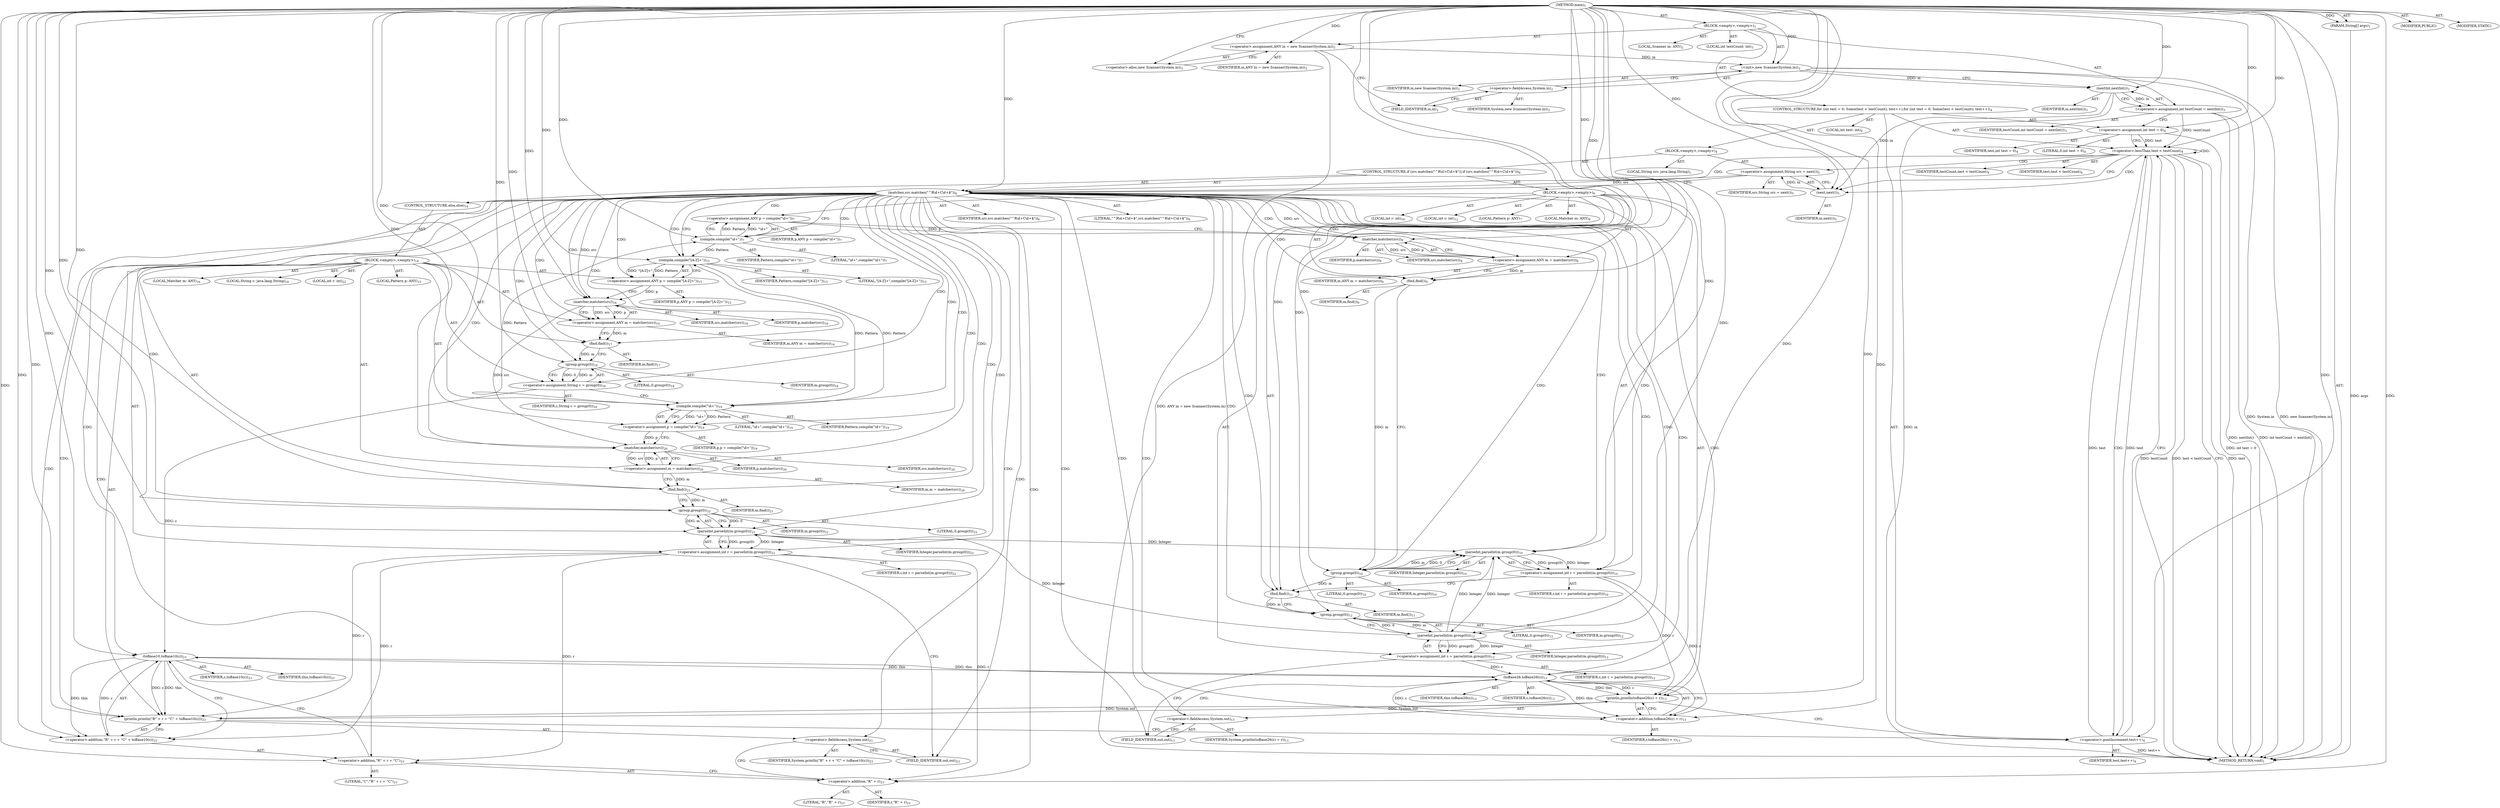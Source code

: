 digraph "main" {  
"19" [label = <(METHOD,main)<SUB>1</SUB>> ]
"20" [label = <(PARAM,String[] args)<SUB>1</SUB>> ]
"21" [label = <(BLOCK,&lt;empty&gt;,&lt;empty&gt;)<SUB>1</SUB>> ]
"4" [label = <(LOCAL,Scanner in: ANY)<SUB>2</SUB>> ]
"22" [label = <(&lt;operator&gt;.assignment,ANY in = new Scanner(System.in))<SUB>2</SUB>> ]
"23" [label = <(IDENTIFIER,in,ANY in = new Scanner(System.in))<SUB>2</SUB>> ]
"24" [label = <(&lt;operator&gt;.alloc,new Scanner(System.in))<SUB>2</SUB>> ]
"25" [label = <(&lt;init&gt;,new Scanner(System.in))<SUB>2</SUB>> ]
"3" [label = <(IDENTIFIER,in,new Scanner(System.in))<SUB>2</SUB>> ]
"26" [label = <(&lt;operator&gt;.fieldAccess,System.in)<SUB>2</SUB>> ]
"27" [label = <(IDENTIFIER,System,new Scanner(System.in))<SUB>2</SUB>> ]
"28" [label = <(FIELD_IDENTIFIER,in,in)<SUB>2</SUB>> ]
"29" [label = <(LOCAL,int testCount: int)<SUB>3</SUB>> ]
"30" [label = <(&lt;operator&gt;.assignment,int testCount = nextInt())<SUB>3</SUB>> ]
"31" [label = <(IDENTIFIER,testCount,int testCount = nextInt())<SUB>3</SUB>> ]
"32" [label = <(nextInt,nextInt())<SUB>3</SUB>> ]
"33" [label = <(IDENTIFIER,in,nextInt())<SUB>3</SUB>> ]
"34" [label = <(CONTROL_STRUCTURE,for (int test = 0; Some(test &lt; testCount); test++),for (int test = 0; Some(test &lt; testCount); test++))<SUB>4</SUB>> ]
"35" [label = <(LOCAL,int test: int)<SUB>4</SUB>> ]
"36" [label = <(&lt;operator&gt;.assignment,int test = 0)<SUB>4</SUB>> ]
"37" [label = <(IDENTIFIER,test,int test = 0)<SUB>4</SUB>> ]
"38" [label = <(LITERAL,0,int test = 0)<SUB>4</SUB>> ]
"39" [label = <(&lt;operator&gt;.lessThan,test &lt; testCount)<SUB>4</SUB>> ]
"40" [label = <(IDENTIFIER,test,test &lt; testCount)<SUB>4</SUB>> ]
"41" [label = <(IDENTIFIER,testCount,test &lt; testCount)<SUB>4</SUB>> ]
"42" [label = <(&lt;operator&gt;.postIncrement,test++)<SUB>4</SUB>> ]
"43" [label = <(IDENTIFIER,test,test++)<SUB>4</SUB>> ]
"44" [label = <(BLOCK,&lt;empty&gt;,&lt;empty&gt;)<SUB>4</SUB>> ]
"45" [label = <(LOCAL,String src: java.lang.String)<SUB>5</SUB>> ]
"46" [label = <(&lt;operator&gt;.assignment,String src = next())<SUB>5</SUB>> ]
"47" [label = <(IDENTIFIER,src,String src = next())<SUB>5</SUB>> ]
"48" [label = <(next,next())<SUB>5</SUB>> ]
"49" [label = <(IDENTIFIER,in,next())<SUB>5</SUB>> ]
"50" [label = <(CONTROL_STRUCTURE,if (src.matches(&quot;^R\\d+C\\d+$&quot;)),if (src.matches(&quot;^R\\d+C\\d+$&quot;)))<SUB>6</SUB>> ]
"51" [label = <(matches,src.matches(&quot;^R\\d+C\\d+$&quot;))<SUB>6</SUB>> ]
"52" [label = <(IDENTIFIER,src,src.matches(&quot;^R\\d+C\\d+$&quot;))<SUB>6</SUB>> ]
"53" [label = <(LITERAL,&quot;^R\\d+C\\d+$&quot;,src.matches(&quot;^R\\d+C\\d+$&quot;))<SUB>6</SUB>> ]
"54" [label = <(BLOCK,&lt;empty&gt;,&lt;empty&gt;)<SUB>6</SUB>> ]
"55" [label = <(LOCAL,Pattern p: ANY)<SUB>7</SUB>> ]
"56" [label = <(&lt;operator&gt;.assignment,ANY p = compile(&quot;\\d+&quot;))<SUB>7</SUB>> ]
"57" [label = <(IDENTIFIER,p,ANY p = compile(&quot;\\d+&quot;))<SUB>7</SUB>> ]
"58" [label = <(compile,compile(&quot;\\d+&quot;))<SUB>7</SUB>> ]
"59" [label = <(IDENTIFIER,Pattern,compile(&quot;\\d+&quot;))<SUB>7</SUB>> ]
"60" [label = <(LITERAL,&quot;\\d+&quot;,compile(&quot;\\d+&quot;))<SUB>7</SUB>> ]
"61" [label = <(LOCAL,Matcher m: ANY)<SUB>8</SUB>> ]
"62" [label = <(&lt;operator&gt;.assignment,ANY m = matcher(src))<SUB>8</SUB>> ]
"63" [label = <(IDENTIFIER,m,ANY m = matcher(src))<SUB>8</SUB>> ]
"64" [label = <(matcher,matcher(src))<SUB>8</SUB>> ]
"65" [label = <(IDENTIFIER,p,matcher(src))<SUB>8</SUB>> ]
"66" [label = <(IDENTIFIER,src,matcher(src))<SUB>8</SUB>> ]
"67" [label = <(find,find())<SUB>9</SUB>> ]
"68" [label = <(IDENTIFIER,m,find())<SUB>9</SUB>> ]
"69" [label = <(LOCAL,int r: int)<SUB>10</SUB>> ]
"70" [label = <(&lt;operator&gt;.assignment,int r = parseInt(m.group(0)))<SUB>10</SUB>> ]
"71" [label = <(IDENTIFIER,r,int r = parseInt(m.group(0)))<SUB>10</SUB>> ]
"72" [label = <(parseInt,parseInt(m.group(0)))<SUB>10</SUB>> ]
"73" [label = <(IDENTIFIER,Integer,parseInt(m.group(0)))<SUB>10</SUB>> ]
"74" [label = <(group,group(0))<SUB>10</SUB>> ]
"75" [label = <(IDENTIFIER,m,group(0))<SUB>10</SUB>> ]
"76" [label = <(LITERAL,0,group(0))<SUB>10</SUB>> ]
"77" [label = <(find,find())<SUB>11</SUB>> ]
"78" [label = <(IDENTIFIER,m,find())<SUB>11</SUB>> ]
"79" [label = <(LOCAL,int c: int)<SUB>12</SUB>> ]
"80" [label = <(&lt;operator&gt;.assignment,int c = parseInt(m.group(0)))<SUB>12</SUB>> ]
"81" [label = <(IDENTIFIER,c,int c = parseInt(m.group(0)))<SUB>12</SUB>> ]
"82" [label = <(parseInt,parseInt(m.group(0)))<SUB>12</SUB>> ]
"83" [label = <(IDENTIFIER,Integer,parseInt(m.group(0)))<SUB>12</SUB>> ]
"84" [label = <(group,group(0))<SUB>12</SUB>> ]
"85" [label = <(IDENTIFIER,m,group(0))<SUB>12</SUB>> ]
"86" [label = <(LITERAL,0,group(0))<SUB>12</SUB>> ]
"87" [label = <(println,println(toBase26(c) + r))<SUB>13</SUB>> ]
"88" [label = <(&lt;operator&gt;.fieldAccess,System.out)<SUB>13</SUB>> ]
"89" [label = <(IDENTIFIER,System,println(toBase26(c) + r))<SUB>13</SUB>> ]
"90" [label = <(FIELD_IDENTIFIER,out,out)<SUB>13</SUB>> ]
"91" [label = <(&lt;operator&gt;.addition,toBase26(c) + r)<SUB>13</SUB>> ]
"92" [label = <(toBase26,toBase26(c))<SUB>13</SUB>> ]
"93" [label = <(IDENTIFIER,this,toBase26(c))<SUB>13</SUB>> ]
"94" [label = <(IDENTIFIER,c,toBase26(c))<SUB>13</SUB>> ]
"95" [label = <(IDENTIFIER,r,toBase26(c) + r)<SUB>13</SUB>> ]
"96" [label = <(CONTROL_STRUCTURE,else,else)<SUB>14</SUB>> ]
"97" [label = <(BLOCK,&lt;empty&gt;,&lt;empty&gt;)<SUB>14</SUB>> ]
"98" [label = <(LOCAL,Pattern p: ANY)<SUB>15</SUB>> ]
"99" [label = <(&lt;operator&gt;.assignment,ANY p = compile(&quot;[A-Z]+&quot;))<SUB>15</SUB>> ]
"100" [label = <(IDENTIFIER,p,ANY p = compile(&quot;[A-Z]+&quot;))<SUB>15</SUB>> ]
"101" [label = <(compile,compile(&quot;[A-Z]+&quot;))<SUB>15</SUB>> ]
"102" [label = <(IDENTIFIER,Pattern,compile(&quot;[A-Z]+&quot;))<SUB>15</SUB>> ]
"103" [label = <(LITERAL,&quot;[A-Z]+&quot;,compile(&quot;[A-Z]+&quot;))<SUB>15</SUB>> ]
"104" [label = <(LOCAL,Matcher m: ANY)<SUB>16</SUB>> ]
"105" [label = <(&lt;operator&gt;.assignment,ANY m = matcher(src))<SUB>16</SUB>> ]
"106" [label = <(IDENTIFIER,m,ANY m = matcher(src))<SUB>16</SUB>> ]
"107" [label = <(matcher,matcher(src))<SUB>16</SUB>> ]
"108" [label = <(IDENTIFIER,p,matcher(src))<SUB>16</SUB>> ]
"109" [label = <(IDENTIFIER,src,matcher(src))<SUB>16</SUB>> ]
"110" [label = <(find,find())<SUB>17</SUB>> ]
"111" [label = <(IDENTIFIER,m,find())<SUB>17</SUB>> ]
"112" [label = <(LOCAL,String c: java.lang.String)<SUB>18</SUB>> ]
"113" [label = <(&lt;operator&gt;.assignment,String c = group(0))<SUB>18</SUB>> ]
"114" [label = <(IDENTIFIER,c,String c = group(0))<SUB>18</SUB>> ]
"115" [label = <(group,group(0))<SUB>18</SUB>> ]
"116" [label = <(IDENTIFIER,m,group(0))<SUB>18</SUB>> ]
"117" [label = <(LITERAL,0,group(0))<SUB>18</SUB>> ]
"118" [label = <(&lt;operator&gt;.assignment,p = compile(&quot;\\d+&quot;))<SUB>19</SUB>> ]
"119" [label = <(IDENTIFIER,p,p = compile(&quot;\\d+&quot;))<SUB>19</SUB>> ]
"120" [label = <(compile,compile(&quot;\\d+&quot;))<SUB>19</SUB>> ]
"121" [label = <(IDENTIFIER,Pattern,compile(&quot;\\d+&quot;))<SUB>19</SUB>> ]
"122" [label = <(LITERAL,&quot;\\d+&quot;,compile(&quot;\\d+&quot;))<SUB>19</SUB>> ]
"123" [label = <(&lt;operator&gt;.assignment,m = matcher(src))<SUB>20</SUB>> ]
"124" [label = <(IDENTIFIER,m,m = matcher(src))<SUB>20</SUB>> ]
"125" [label = <(matcher,matcher(src))<SUB>20</SUB>> ]
"126" [label = <(IDENTIFIER,p,matcher(src))<SUB>20</SUB>> ]
"127" [label = <(IDENTIFIER,src,matcher(src))<SUB>20</SUB>> ]
"128" [label = <(find,find())<SUB>21</SUB>> ]
"129" [label = <(IDENTIFIER,m,find())<SUB>21</SUB>> ]
"130" [label = <(LOCAL,int r: int)<SUB>22</SUB>> ]
"131" [label = <(&lt;operator&gt;.assignment,int r = parseInt(m.group(0)))<SUB>22</SUB>> ]
"132" [label = <(IDENTIFIER,r,int r = parseInt(m.group(0)))<SUB>22</SUB>> ]
"133" [label = <(parseInt,parseInt(m.group(0)))<SUB>22</SUB>> ]
"134" [label = <(IDENTIFIER,Integer,parseInt(m.group(0)))<SUB>22</SUB>> ]
"135" [label = <(group,group(0))<SUB>22</SUB>> ]
"136" [label = <(IDENTIFIER,m,group(0))<SUB>22</SUB>> ]
"137" [label = <(LITERAL,0,group(0))<SUB>22</SUB>> ]
"138" [label = <(println,println(&quot;R&quot; + r + &quot;C&quot; + toBase10(c)))<SUB>23</SUB>> ]
"139" [label = <(&lt;operator&gt;.fieldAccess,System.out)<SUB>23</SUB>> ]
"140" [label = <(IDENTIFIER,System,println(&quot;R&quot; + r + &quot;C&quot; + toBase10(c)))<SUB>23</SUB>> ]
"141" [label = <(FIELD_IDENTIFIER,out,out)<SUB>23</SUB>> ]
"142" [label = <(&lt;operator&gt;.addition,&quot;R&quot; + r + &quot;C&quot; + toBase10(c))<SUB>23</SUB>> ]
"143" [label = <(&lt;operator&gt;.addition,&quot;R&quot; + r + &quot;C&quot;)<SUB>23</SUB>> ]
"144" [label = <(&lt;operator&gt;.addition,&quot;R&quot; + r)<SUB>23</SUB>> ]
"145" [label = <(LITERAL,&quot;R&quot;,&quot;R&quot; + r)<SUB>23</SUB>> ]
"146" [label = <(IDENTIFIER,r,&quot;R&quot; + r)<SUB>23</SUB>> ]
"147" [label = <(LITERAL,&quot;C&quot;,&quot;R&quot; + r + &quot;C&quot;)<SUB>23</SUB>> ]
"148" [label = <(toBase10,toBase10(c))<SUB>23</SUB>> ]
"149" [label = <(IDENTIFIER,this,toBase10(c))<SUB>23</SUB>> ]
"150" [label = <(IDENTIFIER,c,toBase10(c))<SUB>23</SUB>> ]
"151" [label = <(MODIFIER,PUBLIC)> ]
"152" [label = <(MODIFIER,STATIC)> ]
"153" [label = <(METHOD_RETURN,void)<SUB>1</SUB>> ]
  "19" -> "20"  [ label = "AST: "] 
  "19" -> "21"  [ label = "AST: "] 
  "19" -> "151"  [ label = "AST: "] 
  "19" -> "152"  [ label = "AST: "] 
  "19" -> "153"  [ label = "AST: "] 
  "21" -> "4"  [ label = "AST: "] 
  "21" -> "22"  [ label = "AST: "] 
  "21" -> "25"  [ label = "AST: "] 
  "21" -> "29"  [ label = "AST: "] 
  "21" -> "30"  [ label = "AST: "] 
  "21" -> "34"  [ label = "AST: "] 
  "22" -> "23"  [ label = "AST: "] 
  "22" -> "24"  [ label = "AST: "] 
  "25" -> "3"  [ label = "AST: "] 
  "25" -> "26"  [ label = "AST: "] 
  "26" -> "27"  [ label = "AST: "] 
  "26" -> "28"  [ label = "AST: "] 
  "30" -> "31"  [ label = "AST: "] 
  "30" -> "32"  [ label = "AST: "] 
  "32" -> "33"  [ label = "AST: "] 
  "34" -> "35"  [ label = "AST: "] 
  "34" -> "36"  [ label = "AST: "] 
  "34" -> "39"  [ label = "AST: "] 
  "34" -> "42"  [ label = "AST: "] 
  "34" -> "44"  [ label = "AST: "] 
  "36" -> "37"  [ label = "AST: "] 
  "36" -> "38"  [ label = "AST: "] 
  "39" -> "40"  [ label = "AST: "] 
  "39" -> "41"  [ label = "AST: "] 
  "42" -> "43"  [ label = "AST: "] 
  "44" -> "45"  [ label = "AST: "] 
  "44" -> "46"  [ label = "AST: "] 
  "44" -> "50"  [ label = "AST: "] 
  "46" -> "47"  [ label = "AST: "] 
  "46" -> "48"  [ label = "AST: "] 
  "48" -> "49"  [ label = "AST: "] 
  "50" -> "51"  [ label = "AST: "] 
  "50" -> "54"  [ label = "AST: "] 
  "50" -> "96"  [ label = "AST: "] 
  "51" -> "52"  [ label = "AST: "] 
  "51" -> "53"  [ label = "AST: "] 
  "54" -> "55"  [ label = "AST: "] 
  "54" -> "56"  [ label = "AST: "] 
  "54" -> "61"  [ label = "AST: "] 
  "54" -> "62"  [ label = "AST: "] 
  "54" -> "67"  [ label = "AST: "] 
  "54" -> "69"  [ label = "AST: "] 
  "54" -> "70"  [ label = "AST: "] 
  "54" -> "77"  [ label = "AST: "] 
  "54" -> "79"  [ label = "AST: "] 
  "54" -> "80"  [ label = "AST: "] 
  "54" -> "87"  [ label = "AST: "] 
  "56" -> "57"  [ label = "AST: "] 
  "56" -> "58"  [ label = "AST: "] 
  "58" -> "59"  [ label = "AST: "] 
  "58" -> "60"  [ label = "AST: "] 
  "62" -> "63"  [ label = "AST: "] 
  "62" -> "64"  [ label = "AST: "] 
  "64" -> "65"  [ label = "AST: "] 
  "64" -> "66"  [ label = "AST: "] 
  "67" -> "68"  [ label = "AST: "] 
  "70" -> "71"  [ label = "AST: "] 
  "70" -> "72"  [ label = "AST: "] 
  "72" -> "73"  [ label = "AST: "] 
  "72" -> "74"  [ label = "AST: "] 
  "74" -> "75"  [ label = "AST: "] 
  "74" -> "76"  [ label = "AST: "] 
  "77" -> "78"  [ label = "AST: "] 
  "80" -> "81"  [ label = "AST: "] 
  "80" -> "82"  [ label = "AST: "] 
  "82" -> "83"  [ label = "AST: "] 
  "82" -> "84"  [ label = "AST: "] 
  "84" -> "85"  [ label = "AST: "] 
  "84" -> "86"  [ label = "AST: "] 
  "87" -> "88"  [ label = "AST: "] 
  "87" -> "91"  [ label = "AST: "] 
  "88" -> "89"  [ label = "AST: "] 
  "88" -> "90"  [ label = "AST: "] 
  "91" -> "92"  [ label = "AST: "] 
  "91" -> "95"  [ label = "AST: "] 
  "92" -> "93"  [ label = "AST: "] 
  "92" -> "94"  [ label = "AST: "] 
  "96" -> "97"  [ label = "AST: "] 
  "97" -> "98"  [ label = "AST: "] 
  "97" -> "99"  [ label = "AST: "] 
  "97" -> "104"  [ label = "AST: "] 
  "97" -> "105"  [ label = "AST: "] 
  "97" -> "110"  [ label = "AST: "] 
  "97" -> "112"  [ label = "AST: "] 
  "97" -> "113"  [ label = "AST: "] 
  "97" -> "118"  [ label = "AST: "] 
  "97" -> "123"  [ label = "AST: "] 
  "97" -> "128"  [ label = "AST: "] 
  "97" -> "130"  [ label = "AST: "] 
  "97" -> "131"  [ label = "AST: "] 
  "97" -> "138"  [ label = "AST: "] 
  "99" -> "100"  [ label = "AST: "] 
  "99" -> "101"  [ label = "AST: "] 
  "101" -> "102"  [ label = "AST: "] 
  "101" -> "103"  [ label = "AST: "] 
  "105" -> "106"  [ label = "AST: "] 
  "105" -> "107"  [ label = "AST: "] 
  "107" -> "108"  [ label = "AST: "] 
  "107" -> "109"  [ label = "AST: "] 
  "110" -> "111"  [ label = "AST: "] 
  "113" -> "114"  [ label = "AST: "] 
  "113" -> "115"  [ label = "AST: "] 
  "115" -> "116"  [ label = "AST: "] 
  "115" -> "117"  [ label = "AST: "] 
  "118" -> "119"  [ label = "AST: "] 
  "118" -> "120"  [ label = "AST: "] 
  "120" -> "121"  [ label = "AST: "] 
  "120" -> "122"  [ label = "AST: "] 
  "123" -> "124"  [ label = "AST: "] 
  "123" -> "125"  [ label = "AST: "] 
  "125" -> "126"  [ label = "AST: "] 
  "125" -> "127"  [ label = "AST: "] 
  "128" -> "129"  [ label = "AST: "] 
  "131" -> "132"  [ label = "AST: "] 
  "131" -> "133"  [ label = "AST: "] 
  "133" -> "134"  [ label = "AST: "] 
  "133" -> "135"  [ label = "AST: "] 
  "135" -> "136"  [ label = "AST: "] 
  "135" -> "137"  [ label = "AST: "] 
  "138" -> "139"  [ label = "AST: "] 
  "138" -> "142"  [ label = "AST: "] 
  "139" -> "140"  [ label = "AST: "] 
  "139" -> "141"  [ label = "AST: "] 
  "142" -> "143"  [ label = "AST: "] 
  "142" -> "148"  [ label = "AST: "] 
  "143" -> "144"  [ label = "AST: "] 
  "143" -> "147"  [ label = "AST: "] 
  "144" -> "145"  [ label = "AST: "] 
  "144" -> "146"  [ label = "AST: "] 
  "148" -> "149"  [ label = "AST: "] 
  "148" -> "150"  [ label = "AST: "] 
  "22" -> "28"  [ label = "CFG: "] 
  "25" -> "32"  [ label = "CFG: "] 
  "30" -> "36"  [ label = "CFG: "] 
  "24" -> "22"  [ label = "CFG: "] 
  "26" -> "25"  [ label = "CFG: "] 
  "32" -> "30"  [ label = "CFG: "] 
  "36" -> "39"  [ label = "CFG: "] 
  "39" -> "153"  [ label = "CFG: "] 
  "39" -> "48"  [ label = "CFG: "] 
  "42" -> "39"  [ label = "CFG: "] 
  "28" -> "26"  [ label = "CFG: "] 
  "46" -> "51"  [ label = "CFG: "] 
  "48" -> "46"  [ label = "CFG: "] 
  "51" -> "58"  [ label = "CFG: "] 
  "51" -> "101"  [ label = "CFG: "] 
  "56" -> "64"  [ label = "CFG: "] 
  "62" -> "67"  [ label = "CFG: "] 
  "67" -> "74"  [ label = "CFG: "] 
  "70" -> "77"  [ label = "CFG: "] 
  "77" -> "84"  [ label = "CFG: "] 
  "80" -> "90"  [ label = "CFG: "] 
  "87" -> "42"  [ label = "CFG: "] 
  "58" -> "56"  [ label = "CFG: "] 
  "64" -> "62"  [ label = "CFG: "] 
  "72" -> "70"  [ label = "CFG: "] 
  "82" -> "80"  [ label = "CFG: "] 
  "88" -> "92"  [ label = "CFG: "] 
  "91" -> "87"  [ label = "CFG: "] 
  "99" -> "107"  [ label = "CFG: "] 
  "105" -> "110"  [ label = "CFG: "] 
  "110" -> "115"  [ label = "CFG: "] 
  "113" -> "120"  [ label = "CFG: "] 
  "118" -> "125"  [ label = "CFG: "] 
  "123" -> "128"  [ label = "CFG: "] 
  "128" -> "135"  [ label = "CFG: "] 
  "131" -> "141"  [ label = "CFG: "] 
  "138" -> "42"  [ label = "CFG: "] 
  "74" -> "72"  [ label = "CFG: "] 
  "84" -> "82"  [ label = "CFG: "] 
  "90" -> "88"  [ label = "CFG: "] 
  "92" -> "91"  [ label = "CFG: "] 
  "101" -> "99"  [ label = "CFG: "] 
  "107" -> "105"  [ label = "CFG: "] 
  "115" -> "113"  [ label = "CFG: "] 
  "120" -> "118"  [ label = "CFG: "] 
  "125" -> "123"  [ label = "CFG: "] 
  "133" -> "131"  [ label = "CFG: "] 
  "139" -> "144"  [ label = "CFG: "] 
  "142" -> "138"  [ label = "CFG: "] 
  "135" -> "133"  [ label = "CFG: "] 
  "141" -> "139"  [ label = "CFG: "] 
  "143" -> "148"  [ label = "CFG: "] 
  "148" -> "142"  [ label = "CFG: "] 
  "144" -> "143"  [ label = "CFG: "] 
  "19" -> "24"  [ label = "CFG: "] 
  "20" -> "153"  [ label = "DDG: args"] 
  "22" -> "153"  [ label = "DDG: ANY in = new Scanner(System.in)"] 
  "25" -> "153"  [ label = "DDG: System.in"] 
  "25" -> "153"  [ label = "DDG: new Scanner(System.in)"] 
  "32" -> "153"  [ label = "DDG: in"] 
  "30" -> "153"  [ label = "DDG: nextInt()"] 
  "30" -> "153"  [ label = "DDG: int testCount = nextInt()"] 
  "36" -> "153"  [ label = "DDG: int test = 0"] 
  "39" -> "153"  [ label = "DDG: test"] 
  "39" -> "153"  [ label = "DDG: testCount"] 
  "39" -> "153"  [ label = "DDG: test &lt; testCount"] 
  "42" -> "153"  [ label = "DDG: test++"] 
  "19" -> "20"  [ label = "DDG: "] 
  "19" -> "22"  [ label = "DDG: "] 
  "32" -> "30"  [ label = "DDG: in"] 
  "22" -> "25"  [ label = "DDG: in"] 
  "19" -> "25"  [ label = "DDG: "] 
  "19" -> "36"  [ label = "DDG: "] 
  "25" -> "32"  [ label = "DDG: in"] 
  "19" -> "32"  [ label = "DDG: "] 
  "36" -> "39"  [ label = "DDG: test"] 
  "42" -> "39"  [ label = "DDG: test"] 
  "19" -> "39"  [ label = "DDG: "] 
  "30" -> "39"  [ label = "DDG: testCount"] 
  "39" -> "42"  [ label = "DDG: test"] 
  "19" -> "42"  [ label = "DDG: "] 
  "48" -> "46"  [ label = "DDG: in"] 
  "32" -> "48"  [ label = "DDG: in"] 
  "19" -> "48"  [ label = "DDG: "] 
  "46" -> "51"  [ label = "DDG: src"] 
  "19" -> "51"  [ label = "DDG: "] 
  "58" -> "56"  [ label = "DDG: Pattern"] 
  "58" -> "56"  [ label = "DDG: &quot;\\d+&quot;"] 
  "64" -> "62"  [ label = "DDG: p"] 
  "64" -> "62"  [ label = "DDG: src"] 
  "72" -> "70"  [ label = "DDG: Integer"] 
  "72" -> "70"  [ label = "DDG: group(0)"] 
  "82" -> "80"  [ label = "DDG: Integer"] 
  "82" -> "80"  [ label = "DDG: group(0)"] 
  "62" -> "67"  [ label = "DDG: m"] 
  "19" -> "67"  [ label = "DDG: "] 
  "74" -> "77"  [ label = "DDG: m"] 
  "19" -> "77"  [ label = "DDG: "] 
  "138" -> "87"  [ label = "DDG: System.out"] 
  "92" -> "87"  [ label = "DDG: this"] 
  "92" -> "87"  [ label = "DDG: c"] 
  "70" -> "87"  [ label = "DDG: r"] 
  "19" -> "87"  [ label = "DDG: "] 
  "101" -> "99"  [ label = "DDG: Pattern"] 
  "101" -> "99"  [ label = "DDG: &quot;[A-Z]+&quot;"] 
  "107" -> "105"  [ label = "DDG: p"] 
  "107" -> "105"  [ label = "DDG: src"] 
  "115" -> "113"  [ label = "DDG: m"] 
  "115" -> "113"  [ label = "DDG: 0"] 
  "120" -> "118"  [ label = "DDG: Pattern"] 
  "120" -> "118"  [ label = "DDG: &quot;\\d+&quot;"] 
  "125" -> "123"  [ label = "DDG: p"] 
  "125" -> "123"  [ label = "DDG: src"] 
  "133" -> "131"  [ label = "DDG: Integer"] 
  "133" -> "131"  [ label = "DDG: group(0)"] 
  "120" -> "58"  [ label = "DDG: Pattern"] 
  "19" -> "58"  [ label = "DDG: "] 
  "56" -> "64"  [ label = "DDG: p"] 
  "19" -> "64"  [ label = "DDG: "] 
  "51" -> "64"  [ label = "DDG: src"] 
  "133" -> "72"  [ label = "DDG: Integer"] 
  "82" -> "72"  [ label = "DDG: Integer"] 
  "19" -> "72"  [ label = "DDG: "] 
  "74" -> "72"  [ label = "DDG: m"] 
  "74" -> "72"  [ label = "DDG: 0"] 
  "72" -> "82"  [ label = "DDG: Integer"] 
  "19" -> "82"  [ label = "DDG: "] 
  "84" -> "82"  [ label = "DDG: m"] 
  "84" -> "82"  [ label = "DDG: 0"] 
  "92" -> "91"  [ label = "DDG: this"] 
  "92" -> "91"  [ label = "DDG: c"] 
  "70" -> "91"  [ label = "DDG: r"] 
  "19" -> "91"  [ label = "DDG: "] 
  "105" -> "110"  [ label = "DDG: m"] 
  "19" -> "110"  [ label = "DDG: "] 
  "123" -> "128"  [ label = "DDG: m"] 
  "19" -> "128"  [ label = "DDG: "] 
  "87" -> "138"  [ label = "DDG: System.out"] 
  "19" -> "138"  [ label = "DDG: "] 
  "131" -> "138"  [ label = "DDG: r"] 
  "148" -> "138"  [ label = "DDG: this"] 
  "148" -> "138"  [ label = "DDG: c"] 
  "67" -> "74"  [ label = "DDG: m"] 
  "19" -> "74"  [ label = "DDG: "] 
  "77" -> "84"  [ label = "DDG: m"] 
  "19" -> "84"  [ label = "DDG: "] 
  "148" -> "92"  [ label = "DDG: this"] 
  "19" -> "92"  [ label = "DDG: "] 
  "80" -> "92"  [ label = "DDG: c"] 
  "120" -> "101"  [ label = "DDG: Pattern"] 
  "58" -> "101"  [ label = "DDG: Pattern"] 
  "19" -> "101"  [ label = "DDG: "] 
  "99" -> "107"  [ label = "DDG: p"] 
  "19" -> "107"  [ label = "DDG: "] 
  "51" -> "107"  [ label = "DDG: src"] 
  "110" -> "115"  [ label = "DDG: m"] 
  "19" -> "115"  [ label = "DDG: "] 
  "101" -> "120"  [ label = "DDG: Pattern"] 
  "19" -> "120"  [ label = "DDG: "] 
  "118" -> "125"  [ label = "DDG: p"] 
  "19" -> "125"  [ label = "DDG: "] 
  "107" -> "125"  [ label = "DDG: src"] 
  "82" -> "133"  [ label = "DDG: Integer"] 
  "19" -> "133"  [ label = "DDG: "] 
  "135" -> "133"  [ label = "DDG: m"] 
  "135" -> "133"  [ label = "DDG: 0"] 
  "19" -> "142"  [ label = "DDG: "] 
  "131" -> "142"  [ label = "DDG: r"] 
  "148" -> "142"  [ label = "DDG: this"] 
  "148" -> "142"  [ label = "DDG: c"] 
  "128" -> "135"  [ label = "DDG: m"] 
  "19" -> "135"  [ label = "DDG: "] 
  "19" -> "143"  [ label = "DDG: "] 
  "131" -> "143"  [ label = "DDG: r"] 
  "92" -> "148"  [ label = "DDG: this"] 
  "19" -> "148"  [ label = "DDG: "] 
  "113" -> "148"  [ label = "DDG: c"] 
  "19" -> "144"  [ label = "DDG: "] 
  "131" -> "144"  [ label = "DDG: r"] 
  "39" -> "42"  [ label = "CDG: "] 
  "39" -> "51"  [ label = "CDG: "] 
  "39" -> "48"  [ label = "CDG: "] 
  "39" -> "46"  [ label = "CDG: "] 
  "39" -> "39"  [ label = "CDG: "] 
  "51" -> "107"  [ label = "CDG: "] 
  "51" -> "115"  [ label = "CDG: "] 
  "51" -> "77"  [ label = "CDG: "] 
  "51" -> "64"  [ label = "CDG: "] 
  "51" -> "120"  [ label = "CDG: "] 
  "51" -> "113"  [ label = "CDG: "] 
  "51" -> "128"  [ label = "CDG: "] 
  "51" -> "84"  [ label = "CDG: "] 
  "51" -> "131"  [ label = "CDG: "] 
  "51" -> "56"  [ label = "CDG: "] 
  "51" -> "67"  [ label = "CDG: "] 
  "51" -> "74"  [ label = "CDG: "] 
  "51" -> "92"  [ label = "CDG: "] 
  "51" -> "87"  [ label = "CDG: "] 
  "51" -> "144"  [ label = "CDG: "] 
  "51" -> "91"  [ label = "CDG: "] 
  "51" -> "138"  [ label = "CDG: "] 
  "51" -> "101"  [ label = "CDG: "] 
  "51" -> "148"  [ label = "CDG: "] 
  "51" -> "90"  [ label = "CDG: "] 
  "51" -> "80"  [ label = "CDG: "] 
  "51" -> "58"  [ label = "CDG: "] 
  "51" -> "118"  [ label = "CDG: "] 
  "51" -> "88"  [ label = "CDG: "] 
  "51" -> "70"  [ label = "CDG: "] 
  "51" -> "139"  [ label = "CDG: "] 
  "51" -> "141"  [ label = "CDG: "] 
  "51" -> "99"  [ label = "CDG: "] 
  "51" -> "72"  [ label = "CDG: "] 
  "51" -> "142"  [ label = "CDG: "] 
  "51" -> "123"  [ label = "CDG: "] 
  "51" -> "82"  [ label = "CDG: "] 
  "51" -> "143"  [ label = "CDG: "] 
  "51" -> "105"  [ label = "CDG: "] 
  "51" -> "135"  [ label = "CDG: "] 
  "51" -> "110"  [ label = "CDG: "] 
  "51" -> "125"  [ label = "CDG: "] 
  "51" -> "62"  [ label = "CDG: "] 
  "51" -> "133"  [ label = "CDG: "] 
}
